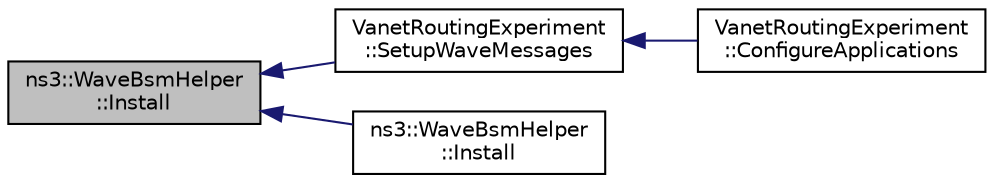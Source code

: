 digraph "ns3::WaveBsmHelper::Install"
{
  edge [fontname="Helvetica",fontsize="10",labelfontname="Helvetica",labelfontsize="10"];
  node [fontname="Helvetica",fontsize="10",shape=record];
  rankdir="LR";
  Node1 [label="ns3::WaveBsmHelper\l::Install",height=0.2,width=0.4,color="black", fillcolor="grey75", style="filled", fontcolor="black"];
  Node1 -> Node2 [dir="back",color="midnightblue",fontsize="10",style="solid"];
  Node2 [label="VanetRoutingExperiment\l::SetupWaveMessages",height=0.2,width=0.4,color="black", fillcolor="white", style="filled",URL="$d7/d1b/classVanetRoutingExperiment.html#ac1c715525bd264c2dbf121540cc20490",tooltip="Set up generation of IEEE 1609 WAVE messages, as a Basic Safety Message (BSM). The BSM is typically a..."];
  Node2 -> Node3 [dir="back",color="midnightblue",fontsize="10",style="solid"];
  Node3 [label="VanetRoutingExperiment\l::ConfigureApplications",height=0.2,width=0.4,color="black", fillcolor="white", style="filled",URL="$d7/d1b/classVanetRoutingExperiment.html#ac9ec4394e60b165e355ddbe1eecc78fd",tooltip="Configure applications. "];
  Node1 -> Node4 [dir="back",color="midnightblue",fontsize="10",style="solid"];
  Node4 [label="ns3::WaveBsmHelper\l::Install",height=0.2,width=0.4,color="black", fillcolor="white", style="filled",URL="$d5/d84/classns3_1_1WaveBsmHelper.html#ab7cdfcc0ff2b92c913b1586cdb240960",tooltip="Installs BSM generation on devices for nodes and their interfaces. "];
}
